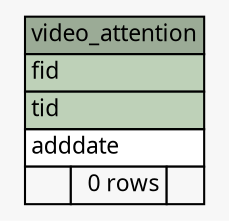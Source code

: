 // dot 2.26.0 on Linux 2.6.32-504.3.3.el6.x86_64
// SchemaSpy rev Unknown
digraph "video_attention" {
  graph [
    rankdir="RL"
    bgcolor="#f7f7f7"
    nodesep="0.18"
    ranksep="0.46"
    fontname="Microsoft YaHei"
    fontsize="11"
  ];
  node [
    fontname="Microsoft YaHei"
    fontsize="11"
    shape="plaintext"
  ];
  edge [
    arrowsize="0.8"
  ];
  "video_attention" [
    label=<
    <TABLE BORDER="0" CELLBORDER="1" CELLSPACING="0" BGCOLOR="#ffffff">
      <TR><TD COLSPAN="3" BGCOLOR="#9bab96" ALIGN="CENTER">video_attention</TD></TR>
      <TR><TD PORT="fid" COLSPAN="3" BGCOLOR="#bed1b8" ALIGN="LEFT">fid</TD></TR>
      <TR><TD PORT="tid" COLSPAN="3" BGCOLOR="#bed1b8" ALIGN="LEFT">tid</TD></TR>
      <TR><TD PORT="adddate" COLSPAN="3" ALIGN="LEFT">adddate</TD></TR>
      <TR><TD ALIGN="LEFT" BGCOLOR="#f7f7f7">  </TD><TD ALIGN="RIGHT" BGCOLOR="#f7f7f7">0 rows</TD><TD ALIGN="RIGHT" BGCOLOR="#f7f7f7">  </TD></TR>
    </TABLE>>
    URL="tables/video_attention.html"
    tooltip="video_attention"
  ];
}

